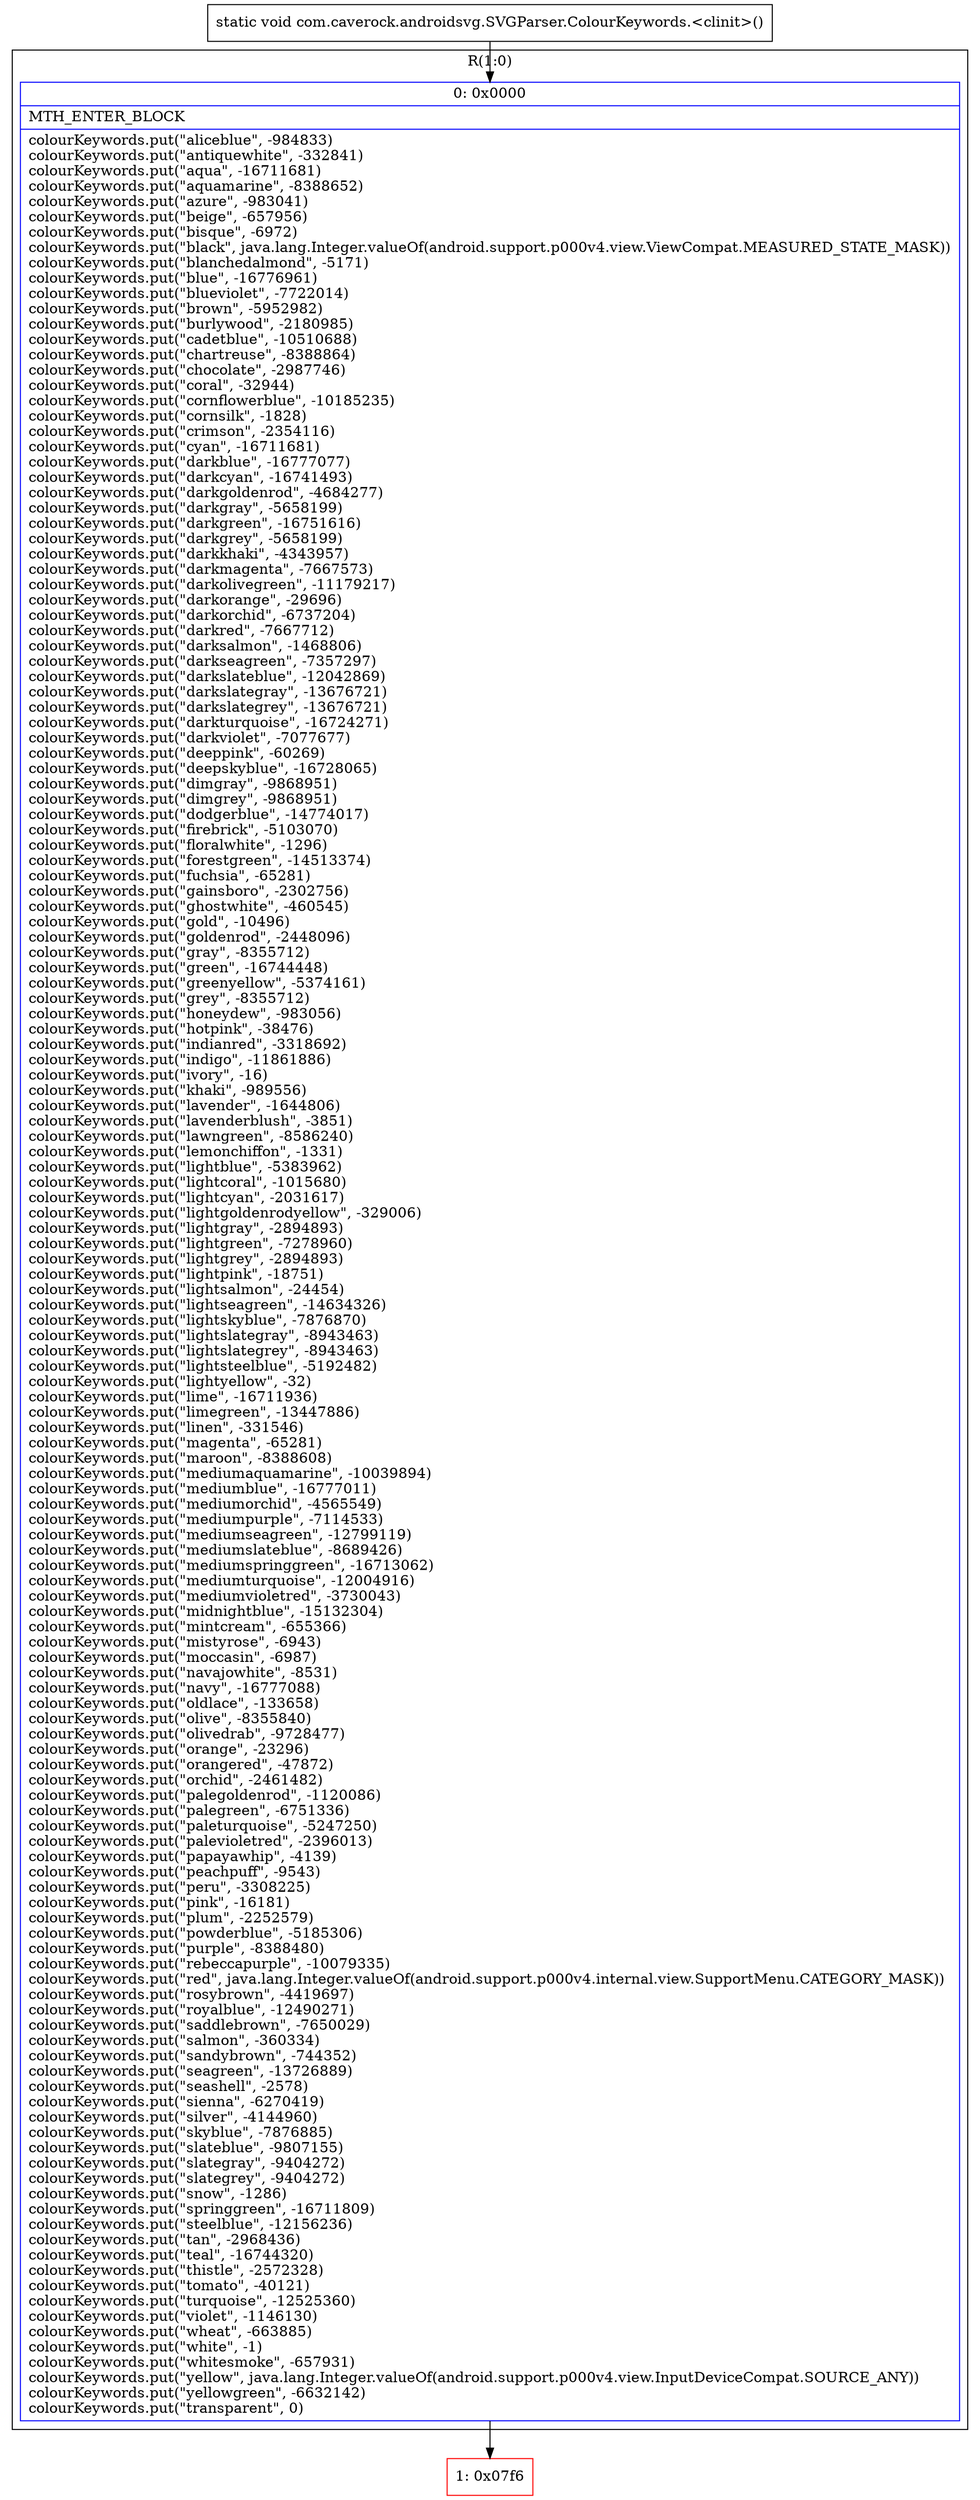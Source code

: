 digraph "CFG forcom.caverock.androidsvg.SVGParser.ColourKeywords.\<clinit\>()V" {
subgraph cluster_Region_1592798578 {
label = "R(1:0)";
node [shape=record,color=blue];
Node_0 [shape=record,label="{0\:\ 0x0000|MTH_ENTER_BLOCK\l|colourKeywords.put(\"aliceblue\", \-984833)\lcolourKeywords.put(\"antiquewhite\", \-332841)\lcolourKeywords.put(\"aqua\", \-16711681)\lcolourKeywords.put(\"aquamarine\", \-8388652)\lcolourKeywords.put(\"azure\", \-983041)\lcolourKeywords.put(\"beige\", \-657956)\lcolourKeywords.put(\"bisque\", \-6972)\lcolourKeywords.put(\"black\", java.lang.Integer.valueOf(android.support.p000v4.view.ViewCompat.MEASURED_STATE_MASK))\lcolourKeywords.put(\"blanchedalmond\", \-5171)\lcolourKeywords.put(\"blue\", \-16776961)\lcolourKeywords.put(\"blueviolet\", \-7722014)\lcolourKeywords.put(\"brown\", \-5952982)\lcolourKeywords.put(\"burlywood\", \-2180985)\lcolourKeywords.put(\"cadetblue\", \-10510688)\lcolourKeywords.put(\"chartreuse\", \-8388864)\lcolourKeywords.put(\"chocolate\", \-2987746)\lcolourKeywords.put(\"coral\", \-32944)\lcolourKeywords.put(\"cornflowerblue\", \-10185235)\lcolourKeywords.put(\"cornsilk\", \-1828)\lcolourKeywords.put(\"crimson\", \-2354116)\lcolourKeywords.put(\"cyan\", \-16711681)\lcolourKeywords.put(\"darkblue\", \-16777077)\lcolourKeywords.put(\"darkcyan\", \-16741493)\lcolourKeywords.put(\"darkgoldenrod\", \-4684277)\lcolourKeywords.put(\"darkgray\", \-5658199)\lcolourKeywords.put(\"darkgreen\", \-16751616)\lcolourKeywords.put(\"darkgrey\", \-5658199)\lcolourKeywords.put(\"darkkhaki\", \-4343957)\lcolourKeywords.put(\"darkmagenta\", \-7667573)\lcolourKeywords.put(\"darkolivegreen\", \-11179217)\lcolourKeywords.put(\"darkorange\", \-29696)\lcolourKeywords.put(\"darkorchid\", \-6737204)\lcolourKeywords.put(\"darkred\", \-7667712)\lcolourKeywords.put(\"darksalmon\", \-1468806)\lcolourKeywords.put(\"darkseagreen\", \-7357297)\lcolourKeywords.put(\"darkslateblue\", \-12042869)\lcolourKeywords.put(\"darkslategray\", \-13676721)\lcolourKeywords.put(\"darkslategrey\", \-13676721)\lcolourKeywords.put(\"darkturquoise\", \-16724271)\lcolourKeywords.put(\"darkviolet\", \-7077677)\lcolourKeywords.put(\"deeppink\", \-60269)\lcolourKeywords.put(\"deepskyblue\", \-16728065)\lcolourKeywords.put(\"dimgray\", \-9868951)\lcolourKeywords.put(\"dimgrey\", \-9868951)\lcolourKeywords.put(\"dodgerblue\", \-14774017)\lcolourKeywords.put(\"firebrick\", \-5103070)\lcolourKeywords.put(\"floralwhite\", \-1296)\lcolourKeywords.put(\"forestgreen\", \-14513374)\lcolourKeywords.put(\"fuchsia\", \-65281)\lcolourKeywords.put(\"gainsboro\", \-2302756)\lcolourKeywords.put(\"ghostwhite\", \-460545)\lcolourKeywords.put(\"gold\", \-10496)\lcolourKeywords.put(\"goldenrod\", \-2448096)\lcolourKeywords.put(\"gray\", \-8355712)\lcolourKeywords.put(\"green\", \-16744448)\lcolourKeywords.put(\"greenyellow\", \-5374161)\lcolourKeywords.put(\"grey\", \-8355712)\lcolourKeywords.put(\"honeydew\", \-983056)\lcolourKeywords.put(\"hotpink\", \-38476)\lcolourKeywords.put(\"indianred\", \-3318692)\lcolourKeywords.put(\"indigo\", \-11861886)\lcolourKeywords.put(\"ivory\", \-16)\lcolourKeywords.put(\"khaki\", \-989556)\lcolourKeywords.put(\"lavender\", \-1644806)\lcolourKeywords.put(\"lavenderblush\", \-3851)\lcolourKeywords.put(\"lawngreen\", \-8586240)\lcolourKeywords.put(\"lemonchiffon\", \-1331)\lcolourKeywords.put(\"lightblue\", \-5383962)\lcolourKeywords.put(\"lightcoral\", \-1015680)\lcolourKeywords.put(\"lightcyan\", \-2031617)\lcolourKeywords.put(\"lightgoldenrodyellow\", \-329006)\lcolourKeywords.put(\"lightgray\", \-2894893)\lcolourKeywords.put(\"lightgreen\", \-7278960)\lcolourKeywords.put(\"lightgrey\", \-2894893)\lcolourKeywords.put(\"lightpink\", \-18751)\lcolourKeywords.put(\"lightsalmon\", \-24454)\lcolourKeywords.put(\"lightseagreen\", \-14634326)\lcolourKeywords.put(\"lightskyblue\", \-7876870)\lcolourKeywords.put(\"lightslategray\", \-8943463)\lcolourKeywords.put(\"lightslategrey\", \-8943463)\lcolourKeywords.put(\"lightsteelblue\", \-5192482)\lcolourKeywords.put(\"lightyellow\", \-32)\lcolourKeywords.put(\"lime\", \-16711936)\lcolourKeywords.put(\"limegreen\", \-13447886)\lcolourKeywords.put(\"linen\", \-331546)\lcolourKeywords.put(\"magenta\", \-65281)\lcolourKeywords.put(\"maroon\", \-8388608)\lcolourKeywords.put(\"mediumaquamarine\", \-10039894)\lcolourKeywords.put(\"mediumblue\", \-16777011)\lcolourKeywords.put(\"mediumorchid\", \-4565549)\lcolourKeywords.put(\"mediumpurple\", \-7114533)\lcolourKeywords.put(\"mediumseagreen\", \-12799119)\lcolourKeywords.put(\"mediumslateblue\", \-8689426)\lcolourKeywords.put(\"mediumspringgreen\", \-16713062)\lcolourKeywords.put(\"mediumturquoise\", \-12004916)\lcolourKeywords.put(\"mediumvioletred\", \-3730043)\lcolourKeywords.put(\"midnightblue\", \-15132304)\lcolourKeywords.put(\"mintcream\", \-655366)\lcolourKeywords.put(\"mistyrose\", \-6943)\lcolourKeywords.put(\"moccasin\", \-6987)\lcolourKeywords.put(\"navajowhite\", \-8531)\lcolourKeywords.put(\"navy\", \-16777088)\lcolourKeywords.put(\"oldlace\", \-133658)\lcolourKeywords.put(\"olive\", \-8355840)\lcolourKeywords.put(\"olivedrab\", \-9728477)\lcolourKeywords.put(\"orange\", \-23296)\lcolourKeywords.put(\"orangered\", \-47872)\lcolourKeywords.put(\"orchid\", \-2461482)\lcolourKeywords.put(\"palegoldenrod\", \-1120086)\lcolourKeywords.put(\"palegreen\", \-6751336)\lcolourKeywords.put(\"paleturquoise\", \-5247250)\lcolourKeywords.put(\"palevioletred\", \-2396013)\lcolourKeywords.put(\"papayawhip\", \-4139)\lcolourKeywords.put(\"peachpuff\", \-9543)\lcolourKeywords.put(\"peru\", \-3308225)\lcolourKeywords.put(\"pink\", \-16181)\lcolourKeywords.put(\"plum\", \-2252579)\lcolourKeywords.put(\"powderblue\", \-5185306)\lcolourKeywords.put(\"purple\", \-8388480)\lcolourKeywords.put(\"rebeccapurple\", \-10079335)\lcolourKeywords.put(\"red\", java.lang.Integer.valueOf(android.support.p000v4.internal.view.SupportMenu.CATEGORY_MASK))\lcolourKeywords.put(\"rosybrown\", \-4419697)\lcolourKeywords.put(\"royalblue\", \-12490271)\lcolourKeywords.put(\"saddlebrown\", \-7650029)\lcolourKeywords.put(\"salmon\", \-360334)\lcolourKeywords.put(\"sandybrown\", \-744352)\lcolourKeywords.put(\"seagreen\", \-13726889)\lcolourKeywords.put(\"seashell\", \-2578)\lcolourKeywords.put(\"sienna\", \-6270419)\lcolourKeywords.put(\"silver\", \-4144960)\lcolourKeywords.put(\"skyblue\", \-7876885)\lcolourKeywords.put(\"slateblue\", \-9807155)\lcolourKeywords.put(\"slategray\", \-9404272)\lcolourKeywords.put(\"slategrey\", \-9404272)\lcolourKeywords.put(\"snow\", \-1286)\lcolourKeywords.put(\"springgreen\", \-16711809)\lcolourKeywords.put(\"steelblue\", \-12156236)\lcolourKeywords.put(\"tan\", \-2968436)\lcolourKeywords.put(\"teal\", \-16744320)\lcolourKeywords.put(\"thistle\", \-2572328)\lcolourKeywords.put(\"tomato\", \-40121)\lcolourKeywords.put(\"turquoise\", \-12525360)\lcolourKeywords.put(\"violet\", \-1146130)\lcolourKeywords.put(\"wheat\", \-663885)\lcolourKeywords.put(\"white\", \-1)\lcolourKeywords.put(\"whitesmoke\", \-657931)\lcolourKeywords.put(\"yellow\", java.lang.Integer.valueOf(android.support.p000v4.view.InputDeviceCompat.SOURCE_ANY))\lcolourKeywords.put(\"yellowgreen\", \-6632142)\lcolourKeywords.put(\"transparent\", 0)\l}"];
}
Node_1 [shape=record,color=red,label="{1\:\ 0x07f6}"];
MethodNode[shape=record,label="{static void com.caverock.androidsvg.SVGParser.ColourKeywords.\<clinit\>() }"];
MethodNode -> Node_0;
Node_0 -> Node_1;
}

